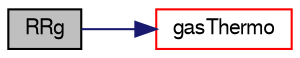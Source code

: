digraph "RRg"
{
  bgcolor="transparent";
  edge [fontname="FreeSans",fontsize="10",labelfontname="FreeSans",labelfontsize="10"];
  node [fontname="FreeSans",fontsize="10",shape=record];
  rankdir="LR";
  Node98 [label="RRg",height=0.2,width=0.4,color="black", fillcolor="grey75", style="filled", fontcolor="black"];
  Node98 -> Node99 [color="midnightblue",fontsize="10",style="solid",fontname="FreeSans"];
  Node99 [label="gasThermo",height=0.2,width=0.4,color="red",URL="$a30190.html#a8a0cdbf2612ed04ba86a9b014610a9da",tooltip="Thermodynamic data of gases. "];
}

